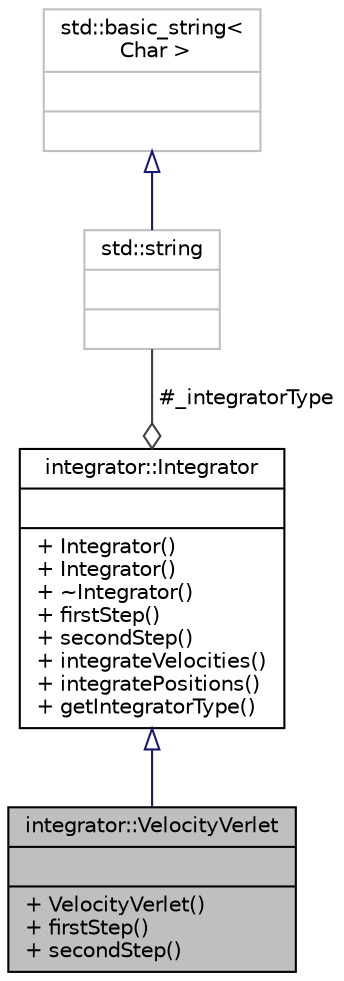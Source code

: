 digraph "integrator::VelocityVerlet"
{
 // LATEX_PDF_SIZE
  edge [fontname="Helvetica",fontsize="10",labelfontname="Helvetica",labelfontsize="10"];
  node [fontname="Helvetica",fontsize="10",shape=record];
  Node1 [label="{integrator::VelocityVerlet\n||+ VelocityVerlet()\l+ firstStep()\l+ secondStep()\l}",height=0.2,width=0.4,color="black", fillcolor="grey75", style="filled", fontcolor="black",tooltip="VelocityVerlet is a class for velocity verlet integrator."];
  Node2 -> Node1 [dir="back",color="midnightblue",fontsize="10",style="solid",arrowtail="onormal",fontname="Helvetica"];
  Node2 [label="{integrator::Integrator\n||+ Integrator()\l+ Integrator()\l+ ~Integrator()\l+ firstStep()\l+ secondStep()\l+ integrateVelocities()\l+ integratePositions()\l+ getIntegratorType()\l}",height=0.2,width=0.4,color="black", fillcolor="white", style="filled",URL="$classintegrator_1_1Integrator.html",tooltip="Integrator is a base class for all integrators."];
  Node3 -> Node2 [color="grey25",fontsize="10",style="solid",label=" #_integratorType" ,arrowhead="odiamond",fontname="Helvetica"];
  Node3 [label="{std::string\n||}",height=0.2,width=0.4,color="grey75", fillcolor="white", style="filled",tooltip=" "];
  Node4 -> Node3 [dir="back",color="midnightblue",fontsize="10",style="solid",arrowtail="onormal",fontname="Helvetica"];
  Node4 [label="{std::basic_string\<\l Char \>\n||}",height=0.2,width=0.4,color="grey75", fillcolor="white", style="filled",tooltip=" "];
}
